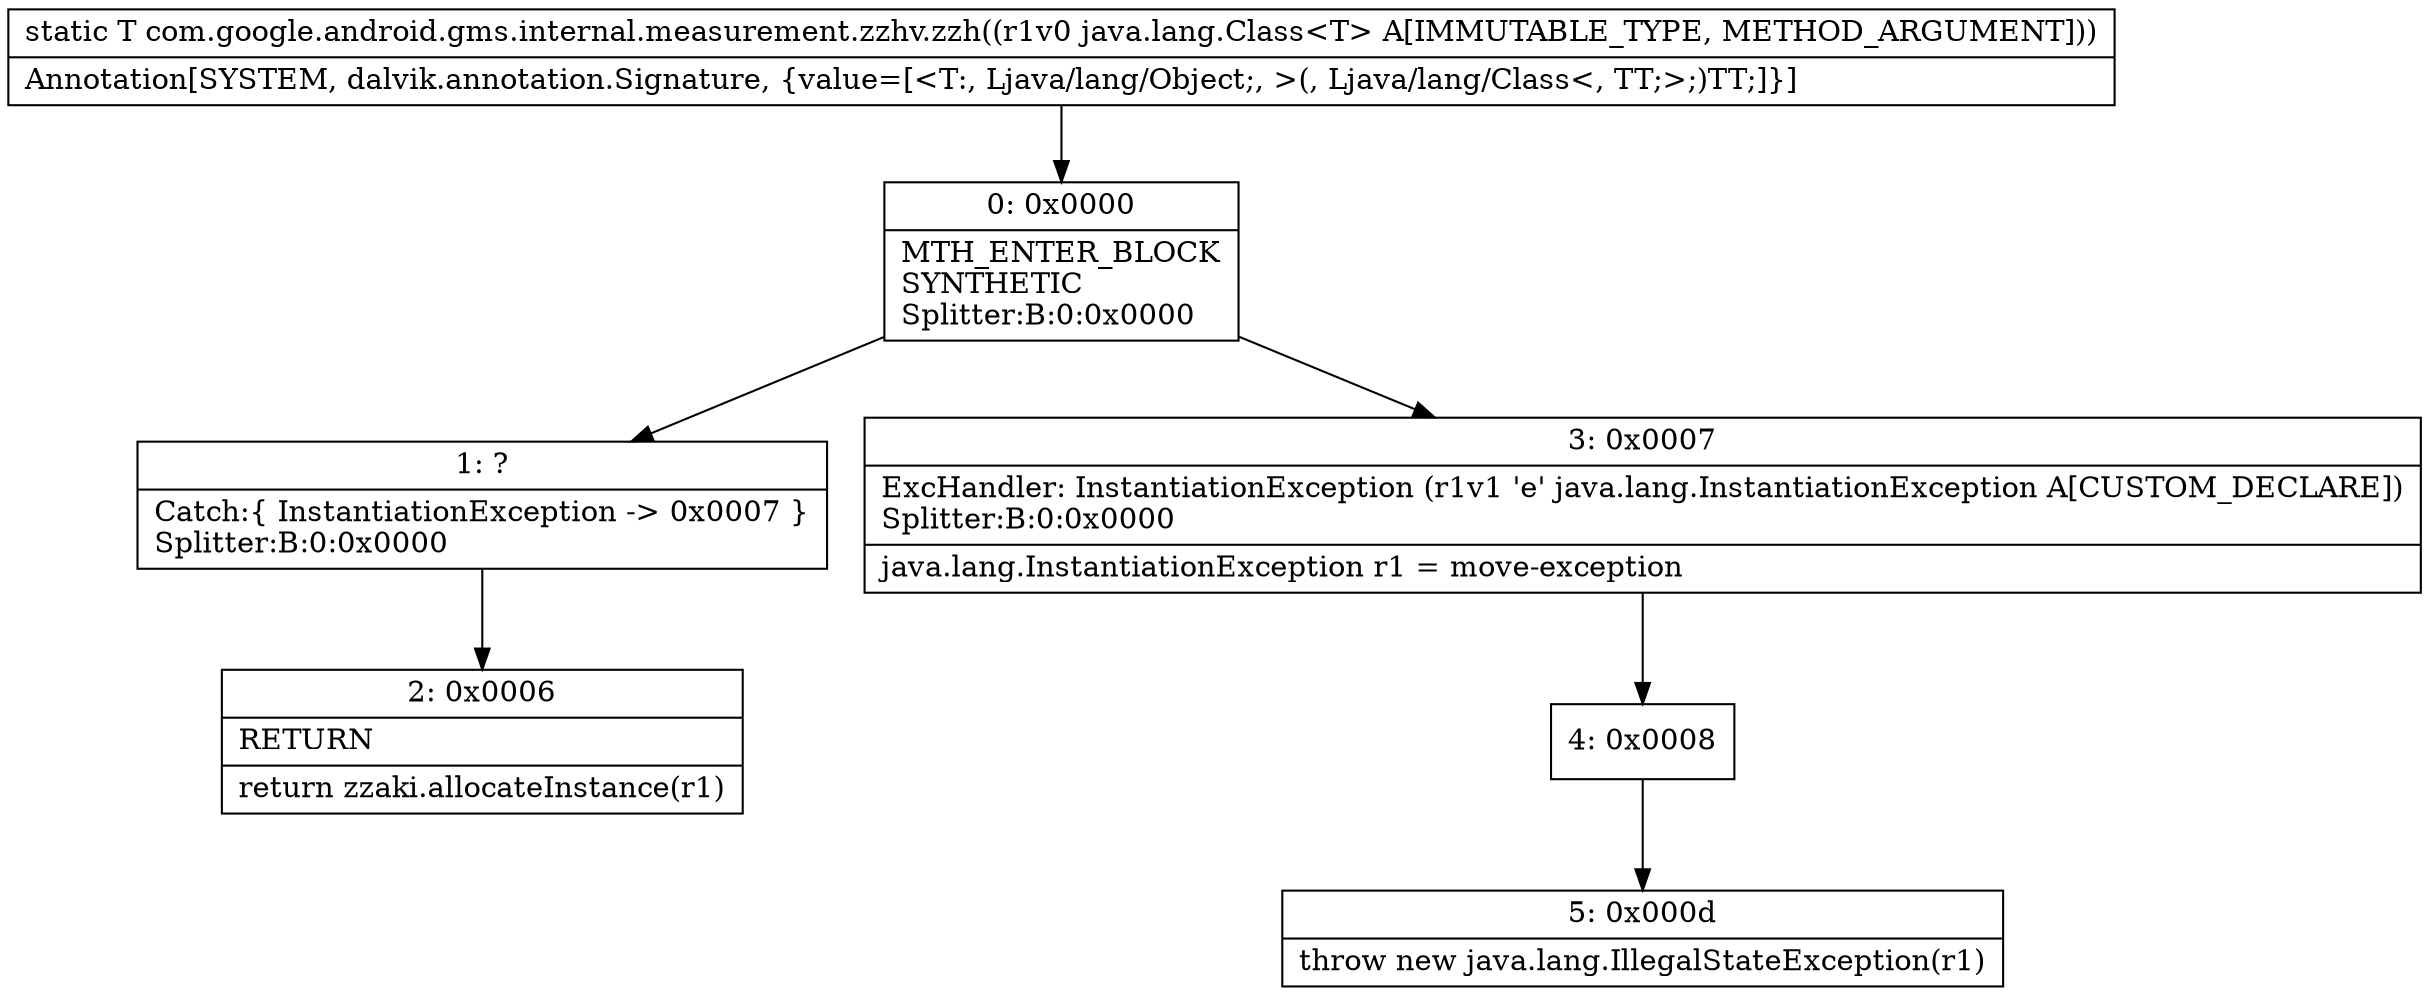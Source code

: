 digraph "CFG forcom.google.android.gms.internal.measurement.zzhv.zzh(Ljava\/lang\/Class;)Ljava\/lang\/Object;" {
Node_0 [shape=record,label="{0\:\ 0x0000|MTH_ENTER_BLOCK\lSYNTHETIC\lSplitter:B:0:0x0000\l}"];
Node_1 [shape=record,label="{1\:\ ?|Catch:\{ InstantiationException \-\> 0x0007 \}\lSplitter:B:0:0x0000\l}"];
Node_2 [shape=record,label="{2\:\ 0x0006|RETURN\l|return zzaki.allocateInstance(r1)\l}"];
Node_3 [shape=record,label="{3\:\ 0x0007|ExcHandler: InstantiationException (r1v1 'e' java.lang.InstantiationException A[CUSTOM_DECLARE])\lSplitter:B:0:0x0000\l|java.lang.InstantiationException r1 = move\-exception\l}"];
Node_4 [shape=record,label="{4\:\ 0x0008}"];
Node_5 [shape=record,label="{5\:\ 0x000d|throw new java.lang.IllegalStateException(r1)\l}"];
MethodNode[shape=record,label="{static T com.google.android.gms.internal.measurement.zzhv.zzh((r1v0 java.lang.Class\<T\> A[IMMUTABLE_TYPE, METHOD_ARGUMENT]))  | Annotation[SYSTEM, dalvik.annotation.Signature, \{value=[\<T:, Ljava\/lang\/Object;, \>(, Ljava\/lang\/Class\<, TT;\>;)TT;]\}]\l}"];
MethodNode -> Node_0;
Node_0 -> Node_1;
Node_0 -> Node_3;
Node_1 -> Node_2;
Node_3 -> Node_4;
Node_4 -> Node_5;
}

